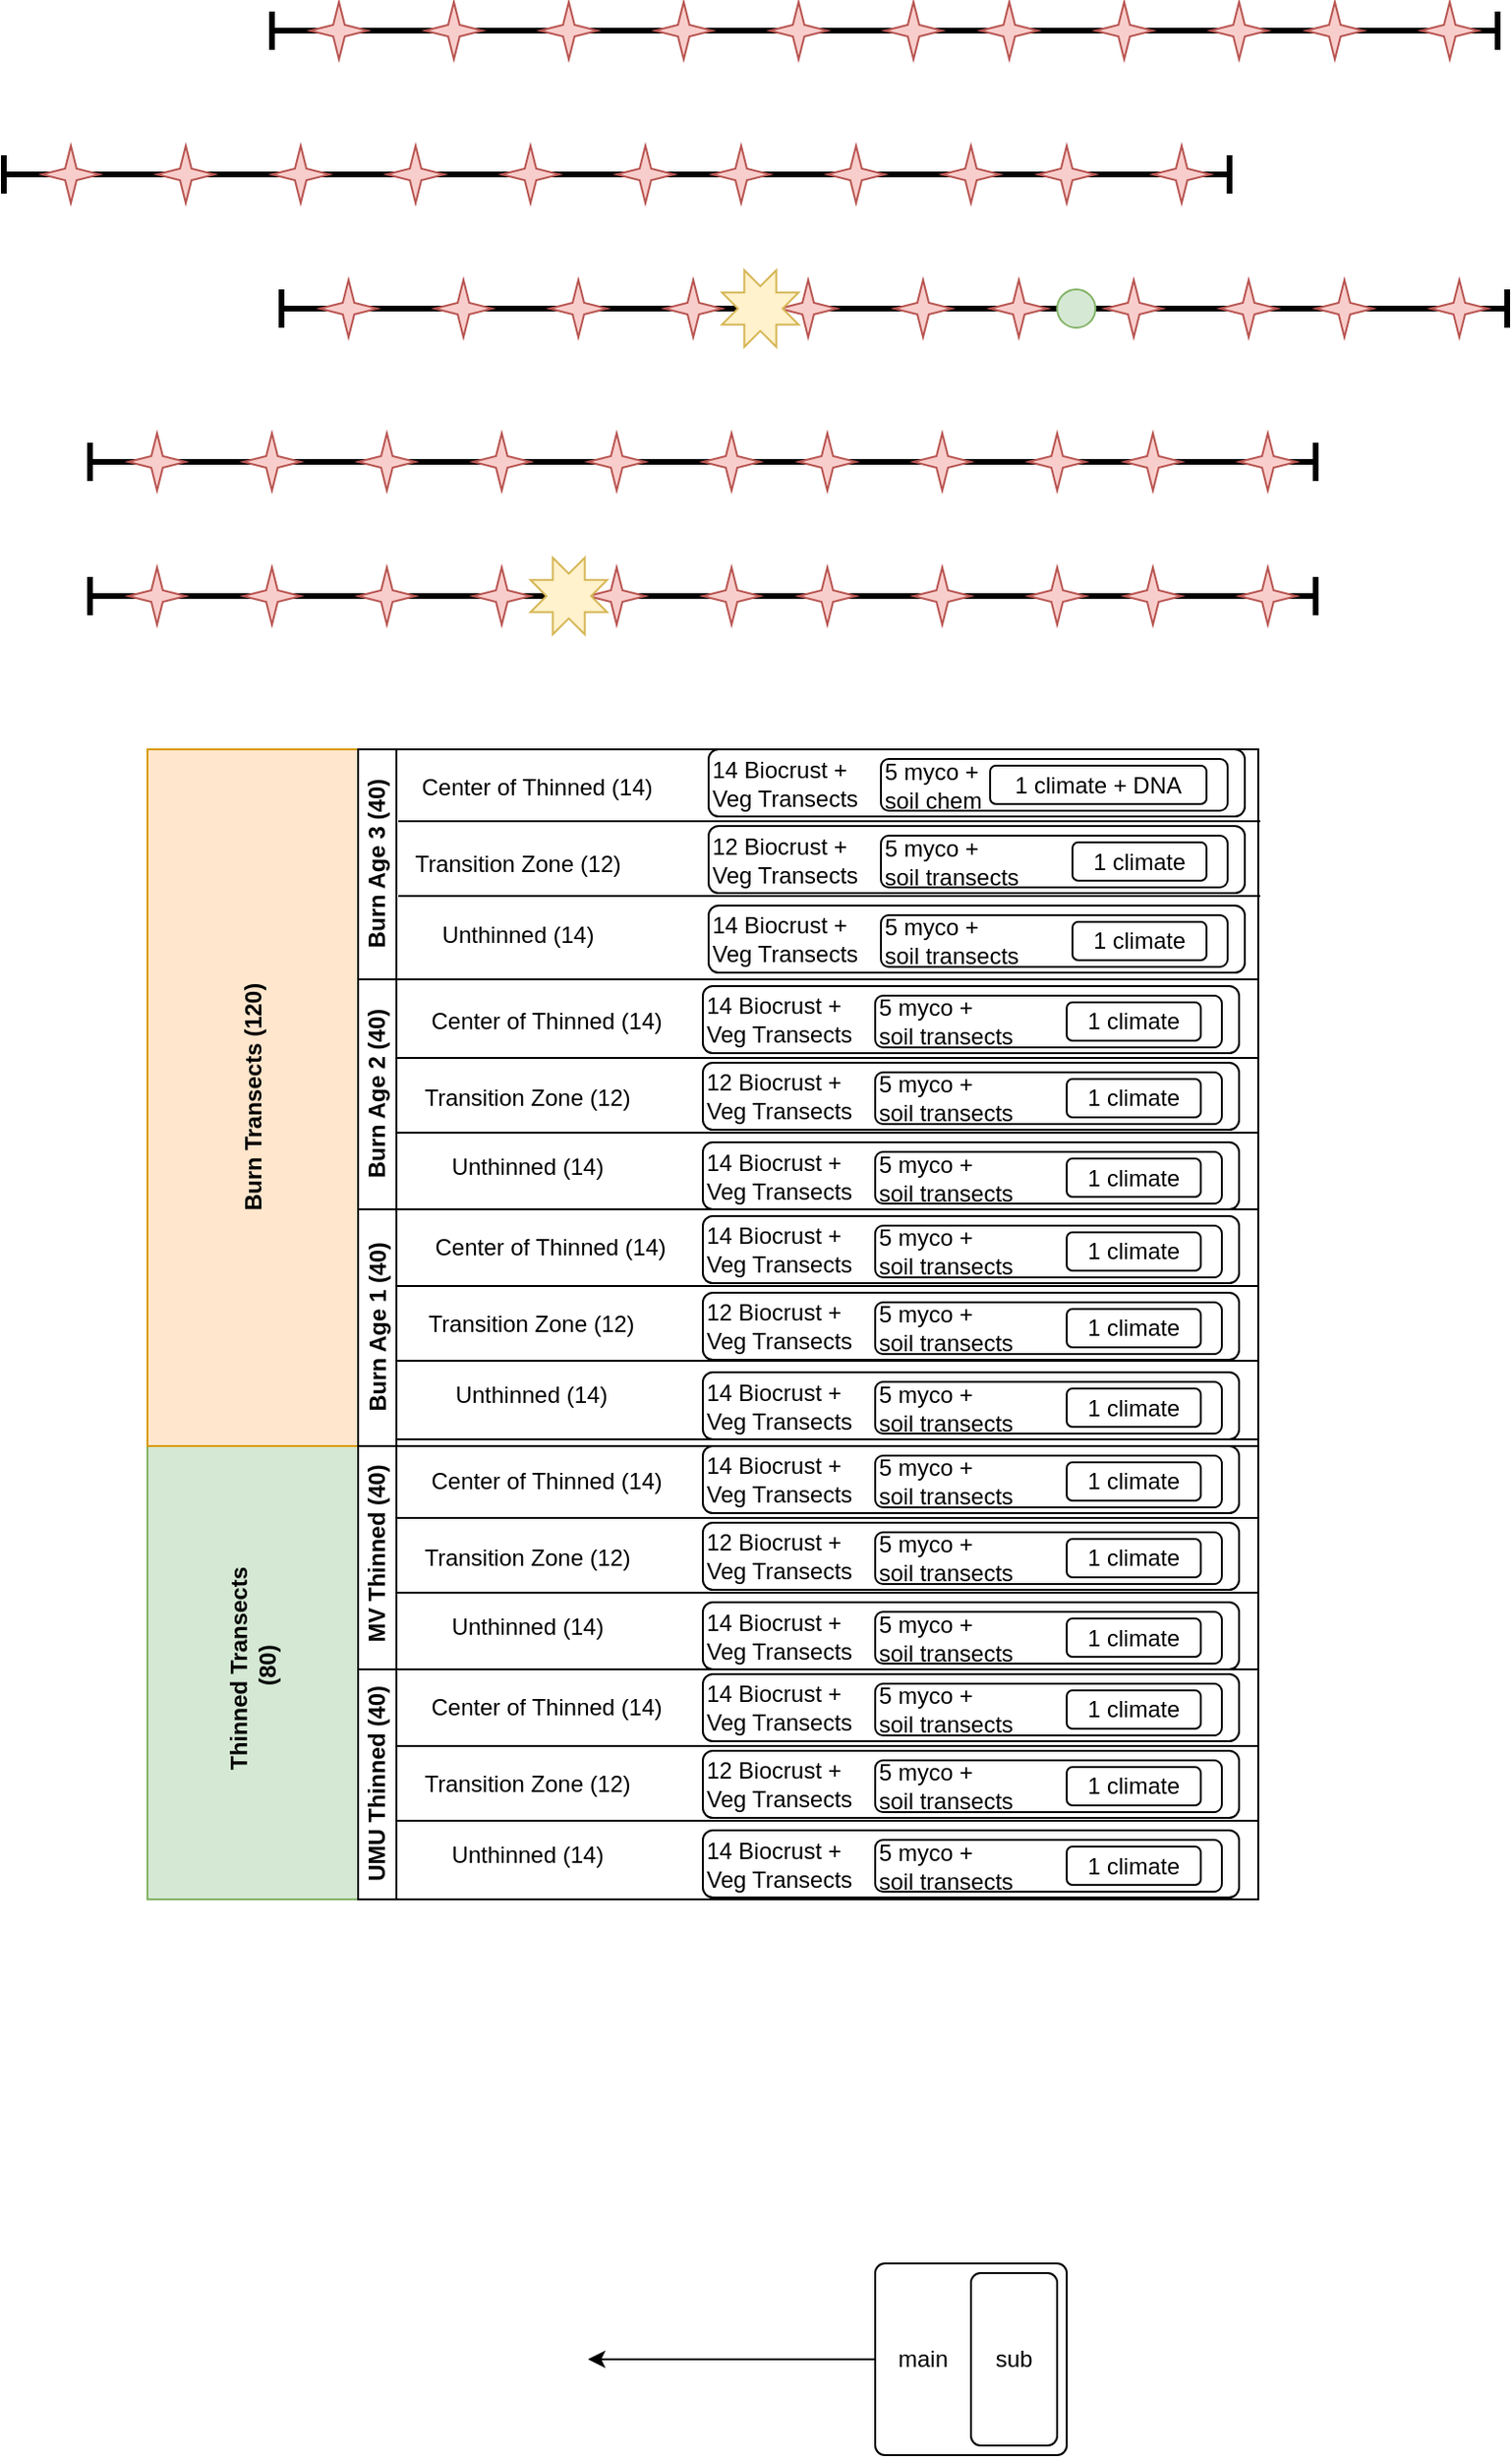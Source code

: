 <mxfile version="14.4.2" type="github"><diagram id="0mVnemz67A2GBdUzptQ3" name="Page-1"><mxGraphModel dx="942" dy="1652" grid="1" gridSize="10" guides="1" tooltips="1" connect="1" arrows="1" fold="1" page="1" pageScale="1" pageWidth="850" pageHeight="1100" math="0" shadow="0"><root><mxCell id="0"/><mxCell id="1" parent="0"/><mxCell id="qRGdAYd75AZMiTOVxwMC-2" value="&lt;div&gt;Thinned Transects&lt;/div&gt;&amp;nbsp;(80)" style="swimlane;html=1;childLayout=stackLayout;resizeParent=1;resizeParentMax=0;horizontal=0;startSize=110;horizontalStack=0;fillColor=#d5e8d4;strokeColor=#82b366;" parent="1" vertex="1"><mxGeometry x="110" y="200" width="580" height="240" as="geometry"><mxRectangle x="190" y="190" width="50" height="40" as="alternateBounds"/></mxGeometry></mxCell><mxCell id="qRGdAYd75AZMiTOVxwMC-4" value="MV Thinned (40)" style="swimlane;html=1;startSize=20;horizontal=0;" parent="qRGdAYd75AZMiTOVxwMC-2" vertex="1"><mxGeometry x="110" width="470" height="120" as="geometry"><mxRectangle x="20" y="120" width="460" height="20" as="alternateBounds"/></mxGeometry></mxCell><mxCell id="qRGdAYd75AZMiTOVxwMC-40" value="Center of Thinned (14)" style="text;html=1;align=center;verticalAlign=middle;resizable=0;points=[];autosize=1;" parent="qRGdAYd75AZMiTOVxwMC-4" vertex="1"><mxGeometry x="28" y="11.75" width="140" height="20" as="geometry"/></mxCell><mxCell id="qRGdAYd75AZMiTOVxwMC-41" value="Transition Zone (12)" style="text;html=1;align=center;verticalAlign=middle;resizable=0;points=[];autosize=1;" parent="qRGdAYd75AZMiTOVxwMC-4" vertex="1"><mxGeometry x="28" y="51.75" width="120" height="20" as="geometry"/></mxCell><mxCell id="qRGdAYd75AZMiTOVxwMC-42" value="Unthinned (14)" style="text;html=1;align=center;verticalAlign=middle;resizable=0;points=[];autosize=1;" parent="qRGdAYd75AZMiTOVxwMC-4" vertex="1"><mxGeometry x="43" y="88.25" width="90" height="20" as="geometry"/></mxCell><mxCell id="qRGdAYd75AZMiTOVxwMC-74" value="" style="line;strokeWidth=1;rotatable=0;dashed=0;labelPosition=right;align=left;verticalAlign=middle;spacingTop=0;spacingLeft=6;points=[];portConstraint=eastwest;" parent="qRGdAYd75AZMiTOVxwMC-4" vertex="1"><mxGeometry x="20" y="36" width="450" height="10" as="geometry"/></mxCell><mxCell id="qRGdAYd75AZMiTOVxwMC-75" value="" style="line;strokeWidth=1;rotatable=0;dashed=0;labelPosition=right;align=left;verticalAlign=middle;spacingTop=0;spacingLeft=6;points=[];portConstraint=eastwest;" parent="qRGdAYd75AZMiTOVxwMC-4" vertex="1"><mxGeometry x="20" y="75" width="450" height="10" as="geometry"/></mxCell><mxCell id="qRGdAYd75AZMiTOVxwMC-76" value="14 Biocrust + &lt;br&gt;&lt;div align=&quot;left&quot;&gt;Veg Transects&lt;br&gt;&lt;/div&gt;" style="whiteSpace=wrap;html=1;rounded=1;align=left;" parent="qRGdAYd75AZMiTOVxwMC-4" vertex="1"><mxGeometry x="180" y="3.5" width="280" height="35" as="geometry"/></mxCell><mxCell id="qRGdAYd75AZMiTOVxwMC-77" value="&lt;div align=&quot;left&quot;&gt;5 myco +&lt;br&gt; soil transects&lt;br&gt;&lt;/div&gt;" style="whiteSpace=wrap;html=1;rounded=1;align=left;" parent="qRGdAYd75AZMiTOVxwMC-4" vertex="1"><mxGeometry x="270" y="8.5" width="181" height="27" as="geometry"/></mxCell><mxCell id="qRGdAYd75AZMiTOVxwMC-78" value="1 climate" style="whiteSpace=wrap;html=1;rounded=1;" parent="qRGdAYd75AZMiTOVxwMC-4" vertex="1"><mxGeometry x="370" y="12" width="70" height="20" as="geometry"/></mxCell><mxCell id="qRGdAYd75AZMiTOVxwMC-79" value="12 Biocrust + &lt;br&gt;&lt;div align=&quot;left&quot;&gt;Veg Transects&lt;br&gt;&lt;/div&gt;" style="whiteSpace=wrap;html=1;rounded=1;align=left;" parent="qRGdAYd75AZMiTOVxwMC-4" vertex="1"><mxGeometry x="180" y="43.5" width="280" height="35" as="geometry"/></mxCell><mxCell id="qRGdAYd75AZMiTOVxwMC-80" value="&lt;div align=&quot;left&quot;&gt;5 myco +&lt;br&gt; soil transects&lt;br&gt;&lt;/div&gt;" style="whiteSpace=wrap;html=1;rounded=1;align=left;" parent="qRGdAYd75AZMiTOVxwMC-4" vertex="1"><mxGeometry x="270" y="48.5" width="181" height="27" as="geometry"/></mxCell><mxCell id="qRGdAYd75AZMiTOVxwMC-81" value="1 climate" style="whiteSpace=wrap;html=1;rounded=1;" parent="qRGdAYd75AZMiTOVxwMC-4" vertex="1"><mxGeometry x="370" y="52" width="70" height="20" as="geometry"/></mxCell><mxCell id="qRGdAYd75AZMiTOVxwMC-82" value="14 Biocrust + &lt;br&gt;&lt;div align=&quot;left&quot;&gt;Veg Transects&lt;br&gt;&lt;/div&gt;" style="whiteSpace=wrap;html=1;rounded=1;align=left;" parent="qRGdAYd75AZMiTOVxwMC-4" vertex="1"><mxGeometry x="180" y="85" width="280" height="35" as="geometry"/></mxCell><mxCell id="qRGdAYd75AZMiTOVxwMC-83" value="&lt;div align=&quot;left&quot;&gt;5 myco +&lt;br&gt; soil transects&lt;br&gt;&lt;/div&gt;" style="whiteSpace=wrap;html=1;rounded=1;align=left;" parent="qRGdAYd75AZMiTOVxwMC-4" vertex="1"><mxGeometry x="270" y="90" width="181" height="27" as="geometry"/></mxCell><mxCell id="qRGdAYd75AZMiTOVxwMC-84" value="1 climate" style="whiteSpace=wrap;html=1;rounded=1;" parent="qRGdAYd75AZMiTOVxwMC-4" vertex="1"><mxGeometry x="370" y="93.5" width="70" height="20" as="geometry"/></mxCell><mxCell id="qRGdAYd75AZMiTOVxwMC-5" value="UMU Thinned (40)" style="swimlane;html=1;startSize=20;horizontal=0;" parent="qRGdAYd75AZMiTOVxwMC-2" vertex="1"><mxGeometry x="110" y="120" width="470" height="120" as="geometry"/></mxCell><mxCell id="qRGdAYd75AZMiTOVxwMC-19" value="" style="line;strokeWidth=1;rotatable=0;dashed=0;labelPosition=right;align=left;verticalAlign=middle;spacingTop=0;spacingLeft=6;points=[];portConstraint=eastwest;" parent="qRGdAYd75AZMiTOVxwMC-5" vertex="1"><mxGeometry x="20" y="35" width="450" height="10" as="geometry"/></mxCell><mxCell id="qRGdAYd75AZMiTOVxwMC-20" value="Center of Thinned (14)" style="text;html=1;align=center;verticalAlign=middle;resizable=0;points=[];autosize=1;" parent="qRGdAYd75AZMiTOVxwMC-5" vertex="1"><mxGeometry x="28" y="10" width="140" height="20" as="geometry"/></mxCell><mxCell id="qRGdAYd75AZMiTOVxwMC-22" value="" style="line;strokeWidth=1;rotatable=0;dashed=0;labelPosition=right;align=left;verticalAlign=middle;spacingTop=0;spacingLeft=6;points=[];portConstraint=eastwest;" parent="qRGdAYd75AZMiTOVxwMC-5" vertex="1"><mxGeometry x="20" y="74" width="450" height="10" as="geometry"/></mxCell><mxCell id="qRGdAYd75AZMiTOVxwMC-23" value="Transition Zone (12)" style="text;html=1;align=center;verticalAlign=middle;resizable=0;points=[];autosize=1;" parent="qRGdAYd75AZMiTOVxwMC-5" vertex="1"><mxGeometry x="28" y="50" width="120" height="20" as="geometry"/></mxCell><mxCell id="qRGdAYd75AZMiTOVxwMC-24" value="Unthinned (14)" style="text;html=1;align=center;verticalAlign=middle;resizable=0;points=[];autosize=1;" parent="qRGdAYd75AZMiTOVxwMC-5" vertex="1"><mxGeometry x="43" y="86.5" width="90" height="20" as="geometry"/></mxCell><mxCell id="qRGdAYd75AZMiTOVxwMC-64" value="14 Biocrust + &lt;br&gt;&lt;div align=&quot;left&quot;&gt;Veg Transects&lt;br&gt;&lt;/div&gt;" style="whiteSpace=wrap;html=1;rounded=1;align=left;" parent="qRGdAYd75AZMiTOVxwMC-5" vertex="1"><mxGeometry x="180" y="2.5" width="280" height="35" as="geometry"/></mxCell><mxCell id="qRGdAYd75AZMiTOVxwMC-37" value="&lt;div align=&quot;left&quot;&gt;5 myco +&lt;br&gt; soil transects&lt;br&gt;&lt;/div&gt;" style="whiteSpace=wrap;html=1;rounded=1;align=left;" parent="qRGdAYd75AZMiTOVxwMC-5" vertex="1"><mxGeometry x="270" y="7.5" width="181" height="27" as="geometry"/></mxCell><mxCell id="qRGdAYd75AZMiTOVxwMC-67" value="1 climate" style="whiteSpace=wrap;html=1;rounded=1;" parent="qRGdAYd75AZMiTOVxwMC-5" vertex="1"><mxGeometry x="370" y="11" width="70" height="20" as="geometry"/></mxCell><mxCell id="qRGdAYd75AZMiTOVxwMC-68" value="12 Biocrust + &lt;br&gt;&lt;div align=&quot;left&quot;&gt;Veg Transects&lt;br&gt;&lt;/div&gt;" style="whiteSpace=wrap;html=1;rounded=1;align=left;" parent="qRGdAYd75AZMiTOVxwMC-5" vertex="1"><mxGeometry x="180" y="42.5" width="280" height="35" as="geometry"/></mxCell><mxCell id="qRGdAYd75AZMiTOVxwMC-69" value="&lt;div align=&quot;left&quot;&gt;5 myco +&lt;br&gt; soil transects&lt;br&gt;&lt;/div&gt;" style="whiteSpace=wrap;html=1;rounded=1;align=left;" parent="qRGdAYd75AZMiTOVxwMC-5" vertex="1"><mxGeometry x="270" y="47.5" width="181" height="27" as="geometry"/></mxCell><mxCell id="qRGdAYd75AZMiTOVxwMC-70" value="1 climate" style="whiteSpace=wrap;html=1;rounded=1;" parent="qRGdAYd75AZMiTOVxwMC-5" vertex="1"><mxGeometry x="370" y="51" width="70" height="20" as="geometry"/></mxCell><mxCell id="qRGdAYd75AZMiTOVxwMC-71" value="14 Biocrust + &lt;br&gt;&lt;div align=&quot;left&quot;&gt;Veg Transects&lt;br&gt;&lt;/div&gt;" style="whiteSpace=wrap;html=1;rounded=1;align=left;" parent="qRGdAYd75AZMiTOVxwMC-5" vertex="1"><mxGeometry x="180" y="84" width="280" height="35" as="geometry"/></mxCell><mxCell id="qRGdAYd75AZMiTOVxwMC-72" value="&lt;div align=&quot;left&quot;&gt;5 myco +&lt;br&gt; soil transects&lt;br&gt;&lt;/div&gt;" style="whiteSpace=wrap;html=1;rounded=1;align=left;" parent="qRGdAYd75AZMiTOVxwMC-5" vertex="1"><mxGeometry x="270" y="89" width="181" height="27" as="geometry"/></mxCell><mxCell id="qRGdAYd75AZMiTOVxwMC-73" value="1 climate" style="whiteSpace=wrap;html=1;rounded=1;" parent="qRGdAYd75AZMiTOVxwMC-5" vertex="1"><mxGeometry x="370" y="92.5" width="70" height="20" as="geometry"/></mxCell><mxCell id="qRGdAYd75AZMiTOVxwMC-28" style="edgeStyle=orthogonalEdgeStyle;rounded=0;orthogonalLoop=1;jettySize=auto;html=1;" parent="1" source="qRGdAYd75AZMiTOVxwMC-25" edge="1"><mxGeometry relative="1" as="geometry"><mxPoint x="340" y="680" as="targetPoint"/></mxGeometry></mxCell><mxCell id="qRGdAYd75AZMiTOVxwMC-25" value="" style="rounded=1;absoluteArcSize=1;html=1;arcSize=10;" parent="1" vertex="1"><mxGeometry x="490" y="630" width="100" height="100" as="geometry"/></mxCell><mxCell id="qRGdAYd75AZMiTOVxwMC-26" value="main" style="html=1;shape=mxgraph.er.anchor;whiteSpace=wrap;" parent="qRGdAYd75AZMiTOVxwMC-25" vertex="1"><mxGeometry width="50" height="100" as="geometry"/></mxCell><mxCell id="qRGdAYd75AZMiTOVxwMC-27" value="sub" style="rounded=1;absoluteArcSize=1;html=1;arcSize=10;whiteSpace=wrap;points=[];strokeColor=inherit;fillColor=inherit;" parent="qRGdAYd75AZMiTOVxwMC-25" vertex="1"><mxGeometry x="50" y="5" width="45" height="90" as="geometry"/></mxCell><mxCell id="qRGdAYd75AZMiTOVxwMC-29" value="Burn Transects (120)" style="swimlane;html=1;childLayout=stackLayout;resizeParent=1;resizeParentMax=0;horizontal=0;startSize=110;horizontalStack=0;fillColor=#ffe6cc;strokeColor=#d79b00;" parent="1" vertex="1"><mxGeometry x="110" y="-160" width="580" height="363.5" as="geometry"><mxRectangle x="190" y="190" width="50" height="40" as="alternateBounds"/></mxGeometry></mxCell><mxCell id="qRGdAYd75AZMiTOVxwMC-30" value="Burn Age 3 (40)" style="swimlane;html=1;startSize=20;horizontal=0;" parent="qRGdAYd75AZMiTOVxwMC-29" vertex="1"><mxGeometry x="110" width="470" height="120" as="geometry"/></mxCell><mxCell id="qRGdAYd75AZMiTOVxwMC-46" value="Center of Thinned (14)" style="text;html=1;align=center;verticalAlign=middle;resizable=0;points=[];autosize=1;" parent="qRGdAYd75AZMiTOVxwMC-30" vertex="1"><mxGeometry x="23" y="10" width="140" height="20" as="geometry"/></mxCell><mxCell id="qRGdAYd75AZMiTOVxwMC-47" value="Transition Zone (12)" style="text;html=1;align=center;verticalAlign=middle;resizable=0;points=[];autosize=1;" parent="qRGdAYd75AZMiTOVxwMC-30" vertex="1"><mxGeometry x="23" y="50" width="120" height="20" as="geometry"/></mxCell><mxCell id="qRGdAYd75AZMiTOVxwMC-48" value="Unthinned (14)" style="text;html=1;align=center;verticalAlign=middle;resizable=0;points=[];autosize=1;" parent="qRGdAYd75AZMiTOVxwMC-30" vertex="1"><mxGeometry x="38" y="86.5" width="90" height="20" as="geometry"/></mxCell><mxCell id="qRGdAYd75AZMiTOVxwMC-107" value="" style="line;strokeWidth=1;rotatable=0;dashed=0;labelPosition=right;align=left;verticalAlign=middle;spacingTop=0;spacingLeft=6;points=[];portConstraint=eastwest;" parent="qRGdAYd75AZMiTOVxwMC-30" vertex="1"><mxGeometry x="21" y="32.5" width="450" height="10" as="geometry"/></mxCell><mxCell id="qRGdAYd75AZMiTOVxwMC-108" value="" style="line;strokeWidth=1;rotatable=0;dashed=0;labelPosition=right;align=left;verticalAlign=middle;spacingTop=0;spacingLeft=6;points=[];portConstraint=eastwest;" parent="qRGdAYd75AZMiTOVxwMC-30" vertex="1"><mxGeometry x="21" y="71.5" width="450" height="10" as="geometry"/></mxCell><mxCell id="qRGdAYd75AZMiTOVxwMC-109" value="14 Biocrust + &lt;br&gt;&lt;div align=&quot;left&quot;&gt;Veg Transects&lt;br&gt;&lt;/div&gt;" style="whiteSpace=wrap;html=1;rounded=1;align=left;" parent="qRGdAYd75AZMiTOVxwMC-30" vertex="1"><mxGeometry x="183" width="280" height="35" as="geometry"/></mxCell><mxCell id="qRGdAYd75AZMiTOVxwMC-110" value="&lt;div align=&quot;left&quot;&gt;5 myco +&lt;br&gt; soil chem&lt;br&gt;&lt;/div&gt;" style="whiteSpace=wrap;html=1;rounded=1;align=left;" parent="qRGdAYd75AZMiTOVxwMC-30" vertex="1"><mxGeometry x="273" y="5" width="181" height="27" as="geometry"/></mxCell><mxCell id="qRGdAYd75AZMiTOVxwMC-111" value="1 climate + DNA" style="whiteSpace=wrap;html=1;rounded=1;" parent="qRGdAYd75AZMiTOVxwMC-30" vertex="1"><mxGeometry x="330" y="8.5" width="113" height="20" as="geometry"/></mxCell><mxCell id="qRGdAYd75AZMiTOVxwMC-112" value="12 Biocrust + &lt;br&gt;&lt;div align=&quot;left&quot;&gt;Veg Transects&lt;br&gt;&lt;/div&gt;" style="whiteSpace=wrap;html=1;rounded=1;align=left;" parent="qRGdAYd75AZMiTOVxwMC-30" vertex="1"><mxGeometry x="183" y="40" width="280" height="35" as="geometry"/></mxCell><mxCell id="qRGdAYd75AZMiTOVxwMC-113" value="&lt;div align=&quot;left&quot;&gt;5 myco +&lt;br&gt; soil transects&lt;br&gt;&lt;/div&gt;" style="whiteSpace=wrap;html=1;rounded=1;align=left;" parent="qRGdAYd75AZMiTOVxwMC-30" vertex="1"><mxGeometry x="273" y="45" width="181" height="27" as="geometry"/></mxCell><mxCell id="qRGdAYd75AZMiTOVxwMC-114" value="1 climate" style="whiteSpace=wrap;html=1;rounded=1;" parent="qRGdAYd75AZMiTOVxwMC-30" vertex="1"><mxGeometry x="373" y="48.5" width="70" height="20" as="geometry"/></mxCell><mxCell id="qRGdAYd75AZMiTOVxwMC-115" value="14 Biocrust + &lt;br&gt;&lt;div align=&quot;left&quot;&gt;Veg Transects&lt;br&gt;&lt;/div&gt;" style="whiteSpace=wrap;html=1;rounded=1;align=left;" parent="qRGdAYd75AZMiTOVxwMC-30" vertex="1"><mxGeometry x="183" y="81.5" width="280" height="35" as="geometry"/></mxCell><mxCell id="qRGdAYd75AZMiTOVxwMC-116" value="&lt;div align=&quot;left&quot;&gt;5 myco +&lt;br&gt; soil transects&lt;br&gt;&lt;/div&gt;" style="whiteSpace=wrap;html=1;rounded=1;align=left;" parent="qRGdAYd75AZMiTOVxwMC-30" vertex="1"><mxGeometry x="273" y="86.5" width="181" height="27" as="geometry"/></mxCell><mxCell id="qRGdAYd75AZMiTOVxwMC-117" value="1 climate" style="whiteSpace=wrap;html=1;rounded=1;" parent="qRGdAYd75AZMiTOVxwMC-30" vertex="1"><mxGeometry x="373" y="90" width="70" height="20" as="geometry"/></mxCell><mxCell id="qRGdAYd75AZMiTOVxwMC-31" value="Burn Age 2 (40)" style="swimlane;html=1;startSize=20;horizontal=0;" parent="qRGdAYd75AZMiTOVxwMC-29" vertex="1"><mxGeometry x="110" y="120" width="470" height="120" as="geometry"><mxRectangle x="20" y="120" width="460" height="20" as="alternateBounds"/></mxGeometry></mxCell><mxCell id="qRGdAYd75AZMiTOVxwMC-43" value="Center of Thinned (14)" style="text;html=1;align=center;verticalAlign=middle;resizable=0;points=[];autosize=1;" parent="qRGdAYd75AZMiTOVxwMC-31" vertex="1"><mxGeometry x="28" y="11.75" width="140" height="20" as="geometry"/></mxCell><mxCell id="qRGdAYd75AZMiTOVxwMC-44" value="Transition Zone (12)" style="text;html=1;align=center;verticalAlign=middle;resizable=0;points=[];autosize=1;" parent="qRGdAYd75AZMiTOVxwMC-31" vertex="1"><mxGeometry x="28" y="51.75" width="120" height="20" as="geometry"/></mxCell><mxCell id="qRGdAYd75AZMiTOVxwMC-45" value="Unthinned (14)" style="text;html=1;align=center;verticalAlign=middle;resizable=0;points=[];autosize=1;" parent="qRGdAYd75AZMiTOVxwMC-31" vertex="1"><mxGeometry x="43" y="88.25" width="90" height="20" as="geometry"/></mxCell><mxCell id="qRGdAYd75AZMiTOVxwMC-96" value="" style="line;strokeWidth=1;rotatable=0;dashed=0;labelPosition=right;align=left;verticalAlign=middle;spacingTop=0;spacingLeft=6;points=[];portConstraint=eastwest;" parent="qRGdAYd75AZMiTOVxwMC-31" vertex="1"><mxGeometry x="20" y="36" width="450" height="10" as="geometry"/></mxCell><mxCell id="qRGdAYd75AZMiTOVxwMC-97" value="" style="line;strokeWidth=1;rotatable=0;dashed=0;labelPosition=right;align=left;verticalAlign=middle;spacingTop=0;spacingLeft=6;points=[];portConstraint=eastwest;" parent="qRGdAYd75AZMiTOVxwMC-31" vertex="1"><mxGeometry x="20" y="75" width="450" height="10" as="geometry"/></mxCell><mxCell id="qRGdAYd75AZMiTOVxwMC-98" value="14 Biocrust + &lt;br&gt;&lt;div align=&quot;left&quot;&gt;Veg Transects&lt;br&gt;&lt;/div&gt;" style="whiteSpace=wrap;html=1;rounded=1;align=left;" parent="qRGdAYd75AZMiTOVxwMC-31" vertex="1"><mxGeometry x="180" y="3.5" width="280" height="35" as="geometry"/></mxCell><mxCell id="qRGdAYd75AZMiTOVxwMC-99" value="&lt;div align=&quot;left&quot;&gt;5 myco +&lt;br&gt; soil transects&lt;br&gt;&lt;/div&gt;" style="whiteSpace=wrap;html=1;rounded=1;align=left;" parent="qRGdAYd75AZMiTOVxwMC-31" vertex="1"><mxGeometry x="270" y="8.5" width="181" height="27" as="geometry"/></mxCell><mxCell id="qRGdAYd75AZMiTOVxwMC-100" value="1 climate" style="whiteSpace=wrap;html=1;rounded=1;" parent="qRGdAYd75AZMiTOVxwMC-31" vertex="1"><mxGeometry x="370" y="12" width="70" height="20" as="geometry"/></mxCell><mxCell id="qRGdAYd75AZMiTOVxwMC-101" value="12 Biocrust + &lt;br&gt;&lt;div align=&quot;left&quot;&gt;Veg Transects&lt;br&gt;&lt;/div&gt;" style="whiteSpace=wrap;html=1;rounded=1;align=left;" parent="qRGdAYd75AZMiTOVxwMC-31" vertex="1"><mxGeometry x="180" y="43.5" width="280" height="35" as="geometry"/></mxCell><mxCell id="qRGdAYd75AZMiTOVxwMC-102" value="&lt;div align=&quot;left&quot;&gt;5 myco +&lt;br&gt; soil transects&lt;br&gt;&lt;/div&gt;" style="whiteSpace=wrap;html=1;rounded=1;align=left;" parent="qRGdAYd75AZMiTOVxwMC-31" vertex="1"><mxGeometry x="270" y="48.5" width="181" height="27" as="geometry"/></mxCell><mxCell id="qRGdAYd75AZMiTOVxwMC-103" value="1 climate" style="whiteSpace=wrap;html=1;rounded=1;" parent="qRGdAYd75AZMiTOVxwMC-31" vertex="1"><mxGeometry x="370" y="52" width="70" height="20" as="geometry"/></mxCell><mxCell id="qRGdAYd75AZMiTOVxwMC-104" value="14 Biocrust + &lt;br&gt;&lt;div align=&quot;left&quot;&gt;Veg Transects&lt;br&gt;&lt;/div&gt;" style="whiteSpace=wrap;html=1;rounded=1;align=left;" parent="qRGdAYd75AZMiTOVxwMC-31" vertex="1"><mxGeometry x="180" y="85" width="280" height="35" as="geometry"/></mxCell><mxCell id="qRGdAYd75AZMiTOVxwMC-105" value="&lt;div align=&quot;left&quot;&gt;5 myco +&lt;br&gt; soil transects&lt;br&gt;&lt;/div&gt;" style="whiteSpace=wrap;html=1;rounded=1;align=left;" parent="qRGdAYd75AZMiTOVxwMC-31" vertex="1"><mxGeometry x="270" y="90" width="181" height="27" as="geometry"/></mxCell><mxCell id="qRGdAYd75AZMiTOVxwMC-106" value="1 climate" style="whiteSpace=wrap;html=1;rounded=1;" parent="qRGdAYd75AZMiTOVxwMC-31" vertex="1"><mxGeometry x="370" y="93.5" width="70" height="20" as="geometry"/></mxCell><mxCell id="qRGdAYd75AZMiTOVxwMC-32" value="Burn Age 1 (40)" style="swimlane;html=1;startSize=20;horizontal=0;" parent="qRGdAYd75AZMiTOVxwMC-29" vertex="1"><mxGeometry x="110" y="240" width="470" height="123.5" as="geometry"><mxRectangle x="110" y="240" width="470" height="20" as="alternateBounds"/></mxGeometry></mxCell><mxCell id="qRGdAYd75AZMiTOVxwMC-33" value="" style="line;strokeWidth=1;rotatable=0;dashed=0;labelPosition=right;align=left;verticalAlign=middle;spacingTop=0;spacingLeft=6;points=[];portConstraint=eastwest;" parent="qRGdAYd75AZMiTOVxwMC-32" vertex="1"><mxGeometry x="20" y="35" width="450" height="10" as="geometry"/></mxCell><mxCell id="qRGdAYd75AZMiTOVxwMC-35" value="" style="line;strokeWidth=1;rotatable=0;dashed=0;labelPosition=right;align=left;verticalAlign=middle;spacingTop=0;spacingLeft=6;points=[];portConstraint=eastwest;" parent="qRGdAYd75AZMiTOVxwMC-32" vertex="1"><mxGeometry x="20" y="74" width="450" height="10" as="geometry"/></mxCell><mxCell id="qRGdAYd75AZMiTOVxwMC-61" value="Center of Thinned (14)" style="text;html=1;align=center;verticalAlign=middle;resizable=0;points=[];autosize=1;" parent="qRGdAYd75AZMiTOVxwMC-32" vertex="1"><mxGeometry x="30" y="10" width="140" height="20" as="geometry"/></mxCell><mxCell id="qRGdAYd75AZMiTOVxwMC-62" value="Transition Zone (12)" style="text;html=1;align=center;verticalAlign=middle;resizable=0;points=[];autosize=1;" parent="qRGdAYd75AZMiTOVxwMC-32" vertex="1"><mxGeometry x="30" y="50" width="120" height="20" as="geometry"/></mxCell><mxCell id="qRGdAYd75AZMiTOVxwMC-63" value="Unthinned (14)" style="text;html=1;align=center;verticalAlign=middle;resizable=0;points=[];autosize=1;" parent="qRGdAYd75AZMiTOVxwMC-32" vertex="1"><mxGeometry x="45" y="86.5" width="90" height="20" as="geometry"/></mxCell><mxCell id="qRGdAYd75AZMiTOVxwMC-87" value="14 Biocrust + &lt;br&gt;&lt;div align=&quot;left&quot;&gt;Veg Transects&lt;br&gt;&lt;/div&gt;" style="whiteSpace=wrap;html=1;rounded=1;align=left;" parent="qRGdAYd75AZMiTOVxwMC-32" vertex="1"><mxGeometry x="180" y="3.5" width="280" height="35" as="geometry"/></mxCell><mxCell id="qRGdAYd75AZMiTOVxwMC-88" value="&lt;div align=&quot;left&quot;&gt;5 myco +&lt;br&gt; soil transects&lt;br&gt;&lt;/div&gt;" style="whiteSpace=wrap;html=1;rounded=1;align=left;" parent="qRGdAYd75AZMiTOVxwMC-32" vertex="1"><mxGeometry x="270" y="8.5" width="181" height="27" as="geometry"/></mxCell><mxCell id="qRGdAYd75AZMiTOVxwMC-89" value="1 climate" style="whiteSpace=wrap;html=1;rounded=1;" parent="qRGdAYd75AZMiTOVxwMC-32" vertex="1"><mxGeometry x="370" y="12" width="70" height="20" as="geometry"/></mxCell><mxCell id="qRGdAYd75AZMiTOVxwMC-90" value="12 Biocrust + &lt;br&gt;&lt;div align=&quot;left&quot;&gt;Veg Transects&lt;br&gt;&lt;/div&gt;" style="whiteSpace=wrap;html=1;rounded=1;align=left;" parent="qRGdAYd75AZMiTOVxwMC-32" vertex="1"><mxGeometry x="180" y="43.5" width="280" height="35" as="geometry"/></mxCell><mxCell id="qRGdAYd75AZMiTOVxwMC-91" value="&lt;div align=&quot;left&quot;&gt;5 myco +&lt;br&gt; soil transects&lt;br&gt;&lt;/div&gt;" style="whiteSpace=wrap;html=1;rounded=1;align=left;" parent="qRGdAYd75AZMiTOVxwMC-32" vertex="1"><mxGeometry x="270" y="48.5" width="181" height="27" as="geometry"/></mxCell><mxCell id="qRGdAYd75AZMiTOVxwMC-92" value="1 climate" style="whiteSpace=wrap;html=1;rounded=1;" parent="qRGdAYd75AZMiTOVxwMC-32" vertex="1"><mxGeometry x="370" y="52" width="70" height="20" as="geometry"/></mxCell><mxCell id="qRGdAYd75AZMiTOVxwMC-93" value="14 Biocrust + &lt;br&gt;&lt;div align=&quot;left&quot;&gt;Veg Transects&lt;br&gt;&lt;/div&gt;" style="whiteSpace=wrap;html=1;rounded=1;align=left;" parent="qRGdAYd75AZMiTOVxwMC-32" vertex="1"><mxGeometry x="180" y="85" width="280" height="35" as="geometry"/></mxCell><mxCell id="qRGdAYd75AZMiTOVxwMC-94" value="&lt;div align=&quot;left&quot;&gt;5 myco +&lt;br&gt; soil transects&lt;br&gt;&lt;/div&gt;" style="whiteSpace=wrap;html=1;rounded=1;align=left;" parent="qRGdAYd75AZMiTOVxwMC-32" vertex="1"><mxGeometry x="270" y="90" width="181" height="27" as="geometry"/></mxCell><mxCell id="qRGdAYd75AZMiTOVxwMC-95" value="1 climate" style="whiteSpace=wrap;html=1;rounded=1;" parent="qRGdAYd75AZMiTOVxwMC-32" vertex="1"><mxGeometry x="370" y="93.5" width="70" height="20" as="geometry"/></mxCell><mxCell id="qRGdAYd75AZMiTOVxwMC-122" value="" style="shape=crossbar;whiteSpace=wrap;html=1;rounded=1;strokeWidth=3;" parent="1" vertex="1"><mxGeometry x="80" y="-250" width="640" height="20" as="geometry"/></mxCell><mxCell id="8UZsHODlhREJrdkWNQ9e-1" value="" style="verticalLabelPosition=bottom;verticalAlign=top;html=1;shape=mxgraph.basic.4_point_star_2;dx=0.8;fillColor=#f8cecc;strokeColor=#b85450;" parent="1" vertex="1"><mxGeometry x="100" y="-255" width="30" height="30" as="geometry"/></mxCell><mxCell id="8UZsHODlhREJrdkWNQ9e-15" value="" style="verticalLabelPosition=bottom;verticalAlign=top;html=1;shape=mxgraph.basic.4_point_star_2;dx=0.8;fillColor=#f8cecc;strokeColor=#b85450;" parent="1" vertex="1"><mxGeometry x="160" y="-255" width="30" height="30" as="geometry"/></mxCell><mxCell id="8UZsHODlhREJrdkWNQ9e-16" value="" style="verticalLabelPosition=bottom;verticalAlign=top;html=1;shape=mxgraph.basic.4_point_star_2;dx=0.8;fillColor=#f8cecc;strokeColor=#b85450;" parent="1" vertex="1"><mxGeometry x="220" y="-255" width="30" height="30" as="geometry"/></mxCell><mxCell id="8UZsHODlhREJrdkWNQ9e-25" value="" style="verticalLabelPosition=bottom;verticalAlign=top;html=1;shape=mxgraph.basic.4_point_star_2;dx=0.8;fillColor=#f8cecc;strokeColor=#b85450;" parent="1" vertex="1"><mxGeometry x="280" y="-255" width="30" height="30" as="geometry"/></mxCell><mxCell id="8UZsHODlhREJrdkWNQ9e-26" value="" style="verticalLabelPosition=bottom;verticalAlign=top;html=1;shape=mxgraph.basic.4_point_star_2;dx=0.8;fillColor=#f8cecc;strokeColor=#b85450;" parent="1" vertex="1"><mxGeometry x="340" y="-255" width="30" height="30" as="geometry"/></mxCell><mxCell id="8UZsHODlhREJrdkWNQ9e-27" value="" style="verticalLabelPosition=bottom;verticalAlign=top;html=1;shape=mxgraph.basic.4_point_star_2;dx=0.8;fillColor=#f8cecc;strokeColor=#b85450;" parent="1" vertex="1"><mxGeometry x="400" y="-255" width="30" height="30" as="geometry"/></mxCell><mxCell id="8UZsHODlhREJrdkWNQ9e-28" value="" style="verticalLabelPosition=bottom;verticalAlign=top;html=1;shape=mxgraph.basic.4_point_star_2;dx=0.8;fillColor=#f8cecc;strokeColor=#b85450;" parent="1" vertex="1"><mxGeometry x="450" y="-255" width="30" height="30" as="geometry"/></mxCell><mxCell id="8UZsHODlhREJrdkWNQ9e-29" value="" style="verticalLabelPosition=bottom;verticalAlign=top;html=1;shape=mxgraph.basic.4_point_star_2;dx=0.8;fillColor=#f8cecc;strokeColor=#b85450;" parent="1" vertex="1"><mxGeometry x="510" y="-255" width="30" height="30" as="geometry"/></mxCell><mxCell id="8UZsHODlhREJrdkWNQ9e-30" value="" style="verticalLabelPosition=bottom;verticalAlign=top;html=1;shape=mxgraph.basic.4_point_star_2;dx=0.8;fillColor=#f8cecc;strokeColor=#b85450;" parent="1" vertex="1"><mxGeometry x="570" y="-255" width="30" height="30" as="geometry"/></mxCell><mxCell id="8UZsHODlhREJrdkWNQ9e-31" value="" style="verticalLabelPosition=bottom;verticalAlign=top;html=1;shape=mxgraph.basic.4_point_star_2;dx=0.8;fillColor=#f8cecc;strokeColor=#b85450;" parent="1" vertex="1"><mxGeometry x="620" y="-255" width="30" height="30" as="geometry"/></mxCell><mxCell id="8UZsHODlhREJrdkWNQ9e-32" value="" style="verticalLabelPosition=bottom;verticalAlign=top;html=1;shape=mxgraph.basic.4_point_star_2;dx=0.8;fillColor=#f8cecc;strokeColor=#b85450;" parent="1" vertex="1"><mxGeometry x="680" y="-255" width="30" height="30" as="geometry"/></mxCell><mxCell id="8UZsHODlhREJrdkWNQ9e-34" value="" style="verticalLabelPosition=bottom;verticalAlign=top;html=1;shape=mxgraph.basic.8_point_star;fillColor=#fff2cc;strokeColor=#d6b656;" parent="1" vertex="1"><mxGeometry x="310" y="-260" width="40" height="40" as="geometry"/></mxCell><mxCell id="8UZsHODlhREJrdkWNQ9e-40" value="" style="shape=crossbar;whiteSpace=wrap;html=1;rounded=1;strokeWidth=3;" parent="1" vertex="1"><mxGeometry x="80" y="-320" width="640" height="20" as="geometry"/></mxCell><mxCell id="8UZsHODlhREJrdkWNQ9e-41" value="" style="verticalLabelPosition=bottom;verticalAlign=top;html=1;shape=mxgraph.basic.4_point_star_2;dx=0.8;fillColor=#f8cecc;strokeColor=#b85450;" parent="1" vertex="1"><mxGeometry x="100" y="-325" width="30" height="30" as="geometry"/></mxCell><mxCell id="8UZsHODlhREJrdkWNQ9e-42" value="" style="verticalLabelPosition=bottom;verticalAlign=top;html=1;shape=mxgraph.basic.4_point_star_2;dx=0.8;fillColor=#f8cecc;strokeColor=#b85450;" parent="1" vertex="1"><mxGeometry x="160" y="-325" width="30" height="30" as="geometry"/></mxCell><mxCell id="8UZsHODlhREJrdkWNQ9e-43" value="" style="verticalLabelPosition=bottom;verticalAlign=top;html=1;shape=mxgraph.basic.4_point_star_2;dx=0.8;fillColor=#f8cecc;strokeColor=#b85450;" parent="1" vertex="1"><mxGeometry x="220" y="-325" width="30" height="30" as="geometry"/></mxCell><mxCell id="8UZsHODlhREJrdkWNQ9e-44" value="" style="verticalLabelPosition=bottom;verticalAlign=top;html=1;shape=mxgraph.basic.4_point_star_2;dx=0.8;fillColor=#f8cecc;strokeColor=#b85450;" parent="1" vertex="1"><mxGeometry x="280" y="-325" width="30" height="30" as="geometry"/></mxCell><mxCell id="8UZsHODlhREJrdkWNQ9e-45" value="" style="verticalLabelPosition=bottom;verticalAlign=top;html=1;shape=mxgraph.basic.4_point_star_2;dx=0.8;fillColor=#f8cecc;strokeColor=#b85450;" parent="1" vertex="1"><mxGeometry x="340" y="-325" width="30" height="30" as="geometry"/></mxCell><mxCell id="8UZsHODlhREJrdkWNQ9e-46" value="" style="verticalLabelPosition=bottom;verticalAlign=top;html=1;shape=mxgraph.basic.4_point_star_2;dx=0.8;fillColor=#f8cecc;strokeColor=#b85450;" parent="1" vertex="1"><mxGeometry x="400" y="-325" width="30" height="30" as="geometry"/></mxCell><mxCell id="8UZsHODlhREJrdkWNQ9e-47" value="" style="verticalLabelPosition=bottom;verticalAlign=top;html=1;shape=mxgraph.basic.4_point_star_2;dx=0.8;fillColor=#f8cecc;strokeColor=#b85450;" parent="1" vertex="1"><mxGeometry x="450" y="-325" width="30" height="30" as="geometry"/></mxCell><mxCell id="8UZsHODlhREJrdkWNQ9e-48" value="" style="verticalLabelPosition=bottom;verticalAlign=top;html=1;shape=mxgraph.basic.4_point_star_2;dx=0.8;fillColor=#f8cecc;strokeColor=#b85450;" parent="1" vertex="1"><mxGeometry x="510" y="-325" width="30" height="30" as="geometry"/></mxCell><mxCell id="8UZsHODlhREJrdkWNQ9e-49" value="" style="verticalLabelPosition=bottom;verticalAlign=top;html=1;shape=mxgraph.basic.4_point_star_2;dx=0.8;fillColor=#f8cecc;strokeColor=#b85450;" parent="1" vertex="1"><mxGeometry x="570" y="-325" width="30" height="30" as="geometry"/></mxCell><mxCell id="8UZsHODlhREJrdkWNQ9e-50" value="" style="verticalLabelPosition=bottom;verticalAlign=top;html=1;shape=mxgraph.basic.4_point_star_2;dx=0.8;fillColor=#f8cecc;strokeColor=#b85450;" parent="1" vertex="1"><mxGeometry x="620" y="-325" width="30" height="30" as="geometry"/></mxCell><mxCell id="8UZsHODlhREJrdkWNQ9e-51" value="" style="verticalLabelPosition=bottom;verticalAlign=top;html=1;shape=mxgraph.basic.4_point_star_2;dx=0.8;fillColor=#f8cecc;strokeColor=#b85450;" parent="1" vertex="1"><mxGeometry x="680" y="-325" width="30" height="30" as="geometry"/></mxCell><mxCell id="8UZsHODlhREJrdkWNQ9e-82" value="" style="shape=crossbar;whiteSpace=wrap;html=1;rounded=1;strokeWidth=3;" parent="1" vertex="1"><mxGeometry x="180" y="-400" width="640" height="20" as="geometry"/></mxCell><mxCell id="8UZsHODlhREJrdkWNQ9e-83" value="" style="verticalLabelPosition=bottom;verticalAlign=top;html=1;shape=mxgraph.basic.4_point_star_2;dx=0.8;fillColor=#f8cecc;strokeColor=#b85450;" parent="1" vertex="1"><mxGeometry x="200" y="-405" width="30" height="30" as="geometry"/></mxCell><mxCell id="8UZsHODlhREJrdkWNQ9e-84" value="" style="verticalLabelPosition=bottom;verticalAlign=top;html=1;shape=mxgraph.basic.4_point_star_2;dx=0.8;fillColor=#f8cecc;strokeColor=#b85450;" parent="1" vertex="1"><mxGeometry x="260" y="-405" width="30" height="30" as="geometry"/></mxCell><mxCell id="8UZsHODlhREJrdkWNQ9e-85" value="" style="verticalLabelPosition=bottom;verticalAlign=top;html=1;shape=mxgraph.basic.4_point_star_2;dx=0.8;fillColor=#f8cecc;strokeColor=#b85450;" parent="1" vertex="1"><mxGeometry x="320" y="-405" width="30" height="30" as="geometry"/></mxCell><mxCell id="8UZsHODlhREJrdkWNQ9e-86" value="" style="verticalLabelPosition=bottom;verticalAlign=top;html=1;shape=mxgraph.basic.4_point_star_2;dx=0.8;fillColor=#f8cecc;strokeColor=#b85450;" parent="1" vertex="1"><mxGeometry x="380" y="-405" width="30" height="30" as="geometry"/></mxCell><mxCell id="8UZsHODlhREJrdkWNQ9e-87" value="" style="verticalLabelPosition=bottom;verticalAlign=top;html=1;shape=mxgraph.basic.4_point_star_2;dx=0.8;fillColor=#f8cecc;strokeColor=#b85450;" parent="1" vertex="1"><mxGeometry x="440" y="-405" width="30" height="30" as="geometry"/></mxCell><mxCell id="8UZsHODlhREJrdkWNQ9e-88" value="" style="verticalLabelPosition=bottom;verticalAlign=top;html=1;shape=mxgraph.basic.4_point_star_2;dx=0.8;fillColor=#f8cecc;strokeColor=#b85450;" parent="1" vertex="1"><mxGeometry x="500" y="-405" width="30" height="30" as="geometry"/></mxCell><mxCell id="8UZsHODlhREJrdkWNQ9e-89" value="" style="verticalLabelPosition=bottom;verticalAlign=top;html=1;shape=mxgraph.basic.4_point_star_2;dx=0.8;fillColor=#f8cecc;strokeColor=#b85450;" parent="1" vertex="1"><mxGeometry x="550" y="-405" width="30" height="30" as="geometry"/></mxCell><mxCell id="8UZsHODlhREJrdkWNQ9e-90" value="" style="verticalLabelPosition=bottom;verticalAlign=top;html=1;shape=mxgraph.basic.4_point_star_2;dx=0.8;fillColor=#f8cecc;strokeColor=#b85450;" parent="1" vertex="1"><mxGeometry x="610" y="-405" width="30" height="30" as="geometry"/></mxCell><mxCell id="8UZsHODlhREJrdkWNQ9e-91" value="" style="verticalLabelPosition=bottom;verticalAlign=top;html=1;shape=mxgraph.basic.4_point_star_2;dx=0.8;fillColor=#f8cecc;strokeColor=#b85450;" parent="1" vertex="1"><mxGeometry x="670" y="-405" width="30" height="30" as="geometry"/></mxCell><mxCell id="8UZsHODlhREJrdkWNQ9e-92" value="" style="verticalLabelPosition=bottom;verticalAlign=top;html=1;shape=mxgraph.basic.4_point_star_2;dx=0.8;fillColor=#f8cecc;strokeColor=#b85450;" parent="1" vertex="1"><mxGeometry x="720" y="-405" width="30" height="30" as="geometry"/></mxCell><mxCell id="8UZsHODlhREJrdkWNQ9e-93" value="" style="verticalLabelPosition=bottom;verticalAlign=top;html=1;shape=mxgraph.basic.4_point_star_2;dx=0.8;fillColor=#f8cecc;strokeColor=#b85450;" parent="1" vertex="1"><mxGeometry x="780" y="-405" width="30" height="30" as="geometry"/></mxCell><mxCell id="8UZsHODlhREJrdkWNQ9e-94" value="" style="verticalLabelPosition=bottom;verticalAlign=top;html=1;shape=mxgraph.basic.8_point_star;fillColor=#fff2cc;strokeColor=#d6b656;" parent="1" vertex="1"><mxGeometry x="410" y="-410" width="40" height="40" as="geometry"/></mxCell><mxCell id="8UZsHODlhREJrdkWNQ9e-110" value="" style="shape=crossbar;whiteSpace=wrap;html=1;rounded=1;strokeWidth=3;" parent="1" vertex="1"><mxGeometry x="35" y="-470" width="640" height="20" as="geometry"/></mxCell><mxCell id="8UZsHODlhREJrdkWNQ9e-111" value="" style="verticalLabelPosition=bottom;verticalAlign=top;html=1;shape=mxgraph.basic.4_point_star_2;dx=0.8;fillColor=#f8cecc;strokeColor=#b85450;" parent="1" vertex="1"><mxGeometry x="55" y="-475" width="30" height="30" as="geometry"/></mxCell><mxCell id="8UZsHODlhREJrdkWNQ9e-112" value="" style="verticalLabelPosition=bottom;verticalAlign=top;html=1;shape=mxgraph.basic.4_point_star_2;dx=0.8;fillColor=#f8cecc;strokeColor=#b85450;" parent="1" vertex="1"><mxGeometry x="115" y="-475" width="30" height="30" as="geometry"/></mxCell><mxCell id="8UZsHODlhREJrdkWNQ9e-113" value="" style="verticalLabelPosition=bottom;verticalAlign=top;html=1;shape=mxgraph.basic.4_point_star_2;dx=0.8;fillColor=#f8cecc;strokeColor=#b85450;" parent="1" vertex="1"><mxGeometry x="175" y="-475" width="30" height="30" as="geometry"/></mxCell><mxCell id="8UZsHODlhREJrdkWNQ9e-114" value="" style="verticalLabelPosition=bottom;verticalAlign=top;html=1;shape=mxgraph.basic.4_point_star_2;dx=0.8;fillColor=#f8cecc;strokeColor=#b85450;" parent="1" vertex="1"><mxGeometry x="235" y="-475" width="30" height="30" as="geometry"/></mxCell><mxCell id="8UZsHODlhREJrdkWNQ9e-115" value="" style="verticalLabelPosition=bottom;verticalAlign=top;html=1;shape=mxgraph.basic.4_point_star_2;dx=0.8;fillColor=#f8cecc;strokeColor=#b85450;" parent="1" vertex="1"><mxGeometry x="295" y="-475" width="30" height="30" as="geometry"/></mxCell><mxCell id="8UZsHODlhREJrdkWNQ9e-116" value="" style="verticalLabelPosition=bottom;verticalAlign=top;html=1;shape=mxgraph.basic.4_point_star_2;dx=0.8;fillColor=#f8cecc;strokeColor=#b85450;" parent="1" vertex="1"><mxGeometry x="355" y="-475" width="30" height="30" as="geometry"/></mxCell><mxCell id="8UZsHODlhREJrdkWNQ9e-117" value="" style="verticalLabelPosition=bottom;verticalAlign=top;html=1;shape=mxgraph.basic.4_point_star_2;dx=0.8;fillColor=#f8cecc;strokeColor=#b85450;" parent="1" vertex="1"><mxGeometry x="405" y="-475" width="30" height="30" as="geometry"/></mxCell><mxCell id="8UZsHODlhREJrdkWNQ9e-118" value="" style="verticalLabelPosition=bottom;verticalAlign=top;html=1;shape=mxgraph.basic.4_point_star_2;dx=0.8;fillColor=#f8cecc;strokeColor=#b85450;" parent="1" vertex="1"><mxGeometry x="465" y="-475" width="30" height="30" as="geometry"/></mxCell><mxCell id="8UZsHODlhREJrdkWNQ9e-119" value="" style="verticalLabelPosition=bottom;verticalAlign=top;html=1;shape=mxgraph.basic.4_point_star_2;dx=0.8;fillColor=#f8cecc;strokeColor=#b85450;" parent="1" vertex="1"><mxGeometry x="525" y="-475" width="30" height="30" as="geometry"/></mxCell><mxCell id="8UZsHODlhREJrdkWNQ9e-120" value="" style="verticalLabelPosition=bottom;verticalAlign=top;html=1;shape=mxgraph.basic.4_point_star_2;dx=0.8;fillColor=#f8cecc;strokeColor=#b85450;" parent="1" vertex="1"><mxGeometry x="575" y="-475" width="30" height="30" as="geometry"/></mxCell><mxCell id="8UZsHODlhREJrdkWNQ9e-121" value="" style="verticalLabelPosition=bottom;verticalAlign=top;html=1;shape=mxgraph.basic.4_point_star_2;dx=0.8;fillColor=#f8cecc;strokeColor=#b85450;" parent="1" vertex="1"><mxGeometry x="635" y="-475" width="30" height="30" as="geometry"/></mxCell><mxCell id="8UZsHODlhREJrdkWNQ9e-123" value="" style="verticalLabelPosition=bottom;verticalAlign=top;html=1;shape=mxgraph.basic.donut;dx=25;fillColor=#d5e8d4;strokeColor=#82b366;" parent="1" vertex="1"><mxGeometry x="585" y="-400" width="20" height="20" as="geometry"/></mxCell><mxCell id="8UZsHODlhREJrdkWNQ9e-137" value="" style="shape=crossbar;whiteSpace=wrap;html=1;rounded=1;strokeWidth=3;" parent="1" vertex="1"><mxGeometry x="175" y="-545" width="640" height="20" as="geometry"/></mxCell><mxCell id="8UZsHODlhREJrdkWNQ9e-138" value="" style="verticalLabelPosition=bottom;verticalAlign=top;html=1;shape=mxgraph.basic.4_point_star_2;dx=0.8;fillColor=#f8cecc;strokeColor=#b85450;" parent="1" vertex="1"><mxGeometry x="195" y="-550" width="30" height="30" as="geometry"/></mxCell><mxCell id="8UZsHODlhREJrdkWNQ9e-139" value="" style="verticalLabelPosition=bottom;verticalAlign=top;html=1;shape=mxgraph.basic.4_point_star_2;dx=0.8;fillColor=#f8cecc;strokeColor=#b85450;" parent="1" vertex="1"><mxGeometry x="255" y="-550" width="30" height="30" as="geometry"/></mxCell><mxCell id="8UZsHODlhREJrdkWNQ9e-140" value="" style="verticalLabelPosition=bottom;verticalAlign=top;html=1;shape=mxgraph.basic.4_point_star_2;dx=0.8;fillColor=#f8cecc;strokeColor=#b85450;" parent="1" vertex="1"><mxGeometry x="315" y="-550" width="30" height="30" as="geometry"/></mxCell><mxCell id="8UZsHODlhREJrdkWNQ9e-141" value="" style="verticalLabelPosition=bottom;verticalAlign=top;html=1;shape=mxgraph.basic.4_point_star_2;dx=0.8;fillColor=#f8cecc;strokeColor=#b85450;" parent="1" vertex="1"><mxGeometry x="375" y="-550" width="30" height="30" as="geometry"/></mxCell><mxCell id="8UZsHODlhREJrdkWNQ9e-142" value="" style="verticalLabelPosition=bottom;verticalAlign=top;html=1;shape=mxgraph.basic.4_point_star_2;dx=0.8;fillColor=#f8cecc;strokeColor=#b85450;" parent="1" vertex="1"><mxGeometry x="435" y="-550" width="30" height="30" as="geometry"/></mxCell><mxCell id="8UZsHODlhREJrdkWNQ9e-143" value="" style="verticalLabelPosition=bottom;verticalAlign=top;html=1;shape=mxgraph.basic.4_point_star_2;dx=0.8;fillColor=#f8cecc;strokeColor=#b85450;" parent="1" vertex="1"><mxGeometry x="495" y="-550" width="30" height="30" as="geometry"/></mxCell><mxCell id="8UZsHODlhREJrdkWNQ9e-144" value="" style="verticalLabelPosition=bottom;verticalAlign=top;html=1;shape=mxgraph.basic.4_point_star_2;dx=0.8;fillColor=#f8cecc;strokeColor=#b85450;" parent="1" vertex="1"><mxGeometry x="545" y="-550" width="30" height="30" as="geometry"/></mxCell><mxCell id="8UZsHODlhREJrdkWNQ9e-145" value="" style="verticalLabelPosition=bottom;verticalAlign=top;html=1;shape=mxgraph.basic.4_point_star_2;dx=0.8;fillColor=#f8cecc;strokeColor=#b85450;" parent="1" vertex="1"><mxGeometry x="605" y="-550" width="30" height="30" as="geometry"/></mxCell><mxCell id="8UZsHODlhREJrdkWNQ9e-146" value="" style="verticalLabelPosition=bottom;verticalAlign=top;html=1;shape=mxgraph.basic.4_point_star_2;dx=0.8;fillColor=#f8cecc;strokeColor=#b85450;" parent="1" vertex="1"><mxGeometry x="665" y="-550" width="30" height="30" as="geometry"/></mxCell><mxCell id="8UZsHODlhREJrdkWNQ9e-147" value="" style="verticalLabelPosition=bottom;verticalAlign=top;html=1;shape=mxgraph.basic.4_point_star_2;dx=0.8;fillColor=#f8cecc;strokeColor=#b85450;" parent="1" vertex="1"><mxGeometry x="715" y="-550" width="30" height="30" as="geometry"/></mxCell><mxCell id="8UZsHODlhREJrdkWNQ9e-148" value="" style="verticalLabelPosition=bottom;verticalAlign=top;html=1;shape=mxgraph.basic.4_point_star_2;dx=0.8;fillColor=#f8cecc;strokeColor=#b85450;" parent="1" vertex="1"><mxGeometry x="775" y="-550" width="30" height="30" as="geometry"/></mxCell></root></mxGraphModel></diagram></mxfile>